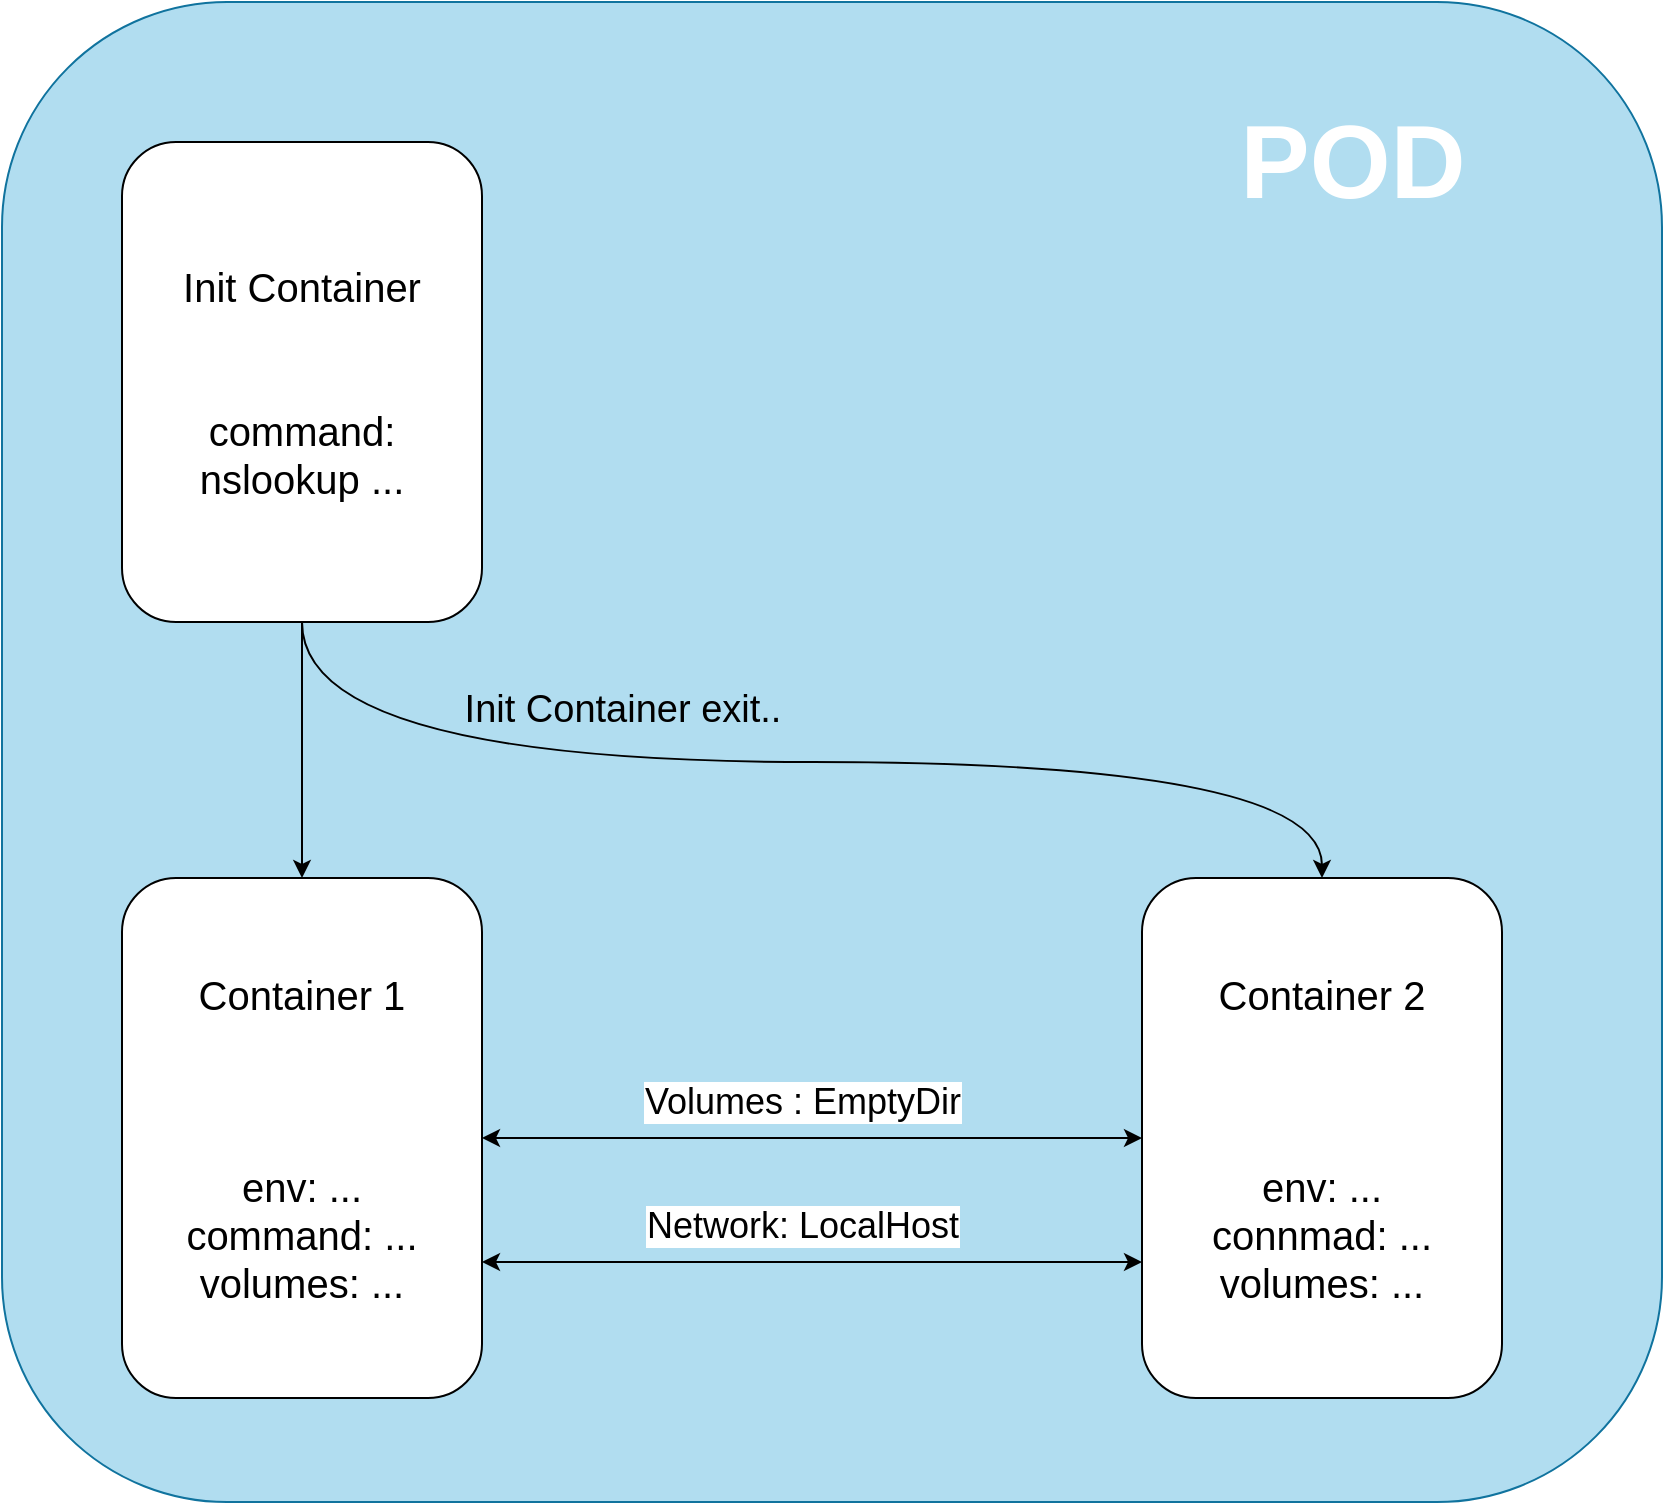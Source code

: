 <mxfile version="21.7.2" type="github">
  <diagram name="第 1 页" id="4jItoH7hiNGBiSz6dYL6">
    <mxGraphModel dx="1562" dy="1657" grid="1" gridSize="10" guides="1" tooltips="1" connect="1" arrows="1" fold="1" page="1" pageScale="1" pageWidth="1169" pageHeight="827" math="0" shadow="0">
      <root>
        <mxCell id="0" />
        <mxCell id="1" parent="0" />
        <mxCell id="yqzfMos9_s5q--L2E6B0-1" value="" style="rounded=1;whiteSpace=wrap;html=1;fillColor=#b1ddf0;strokeColor=#10739e;align=center;horizontal=1;verticalAlign=middle;movable=1;resizable=1;rotatable=1;deletable=1;editable=1;locked=0;connectable=1;" vertex="1" parent="1">
          <mxGeometry x="150" y="-200" width="830" height="750" as="geometry" />
        </mxCell>
        <mxCell id="yqzfMos9_s5q--L2E6B0-2" value="&lt;font style=&quot;font-size: 20px;&quot;&gt;Container 1&lt;br&gt;&lt;br&gt;&lt;br&gt;&lt;br&gt;env: ...&lt;br&gt;command: ...&lt;br&gt;volumes: ...&lt;br&gt;&lt;/font&gt;" style="rounded=1;whiteSpace=wrap;html=1;" vertex="1" parent="1">
          <mxGeometry x="210" y="238" width="180" height="260" as="geometry" />
        </mxCell>
        <mxCell id="yqzfMos9_s5q--L2E6B0-3" value="&lt;font style=&quot;font-size: 20px;&quot;&gt;Container 2&lt;br&gt;&lt;br&gt;&lt;br&gt;&lt;br&gt;env: ...&lt;br&gt;connmad: ...&lt;br&gt;volumes: ...&lt;br&gt;&lt;/font&gt;" style="rounded=1;whiteSpace=wrap;html=1;" vertex="1" parent="1">
          <mxGeometry x="720" y="238" width="180" height="260" as="geometry" />
        </mxCell>
        <mxCell id="yqzfMos9_s5q--L2E6B0-23" value="" style="endArrow=classic;startArrow=classic;html=1;rounded=0;" edge="1" parent="1" source="yqzfMos9_s5q--L2E6B0-2" target="yqzfMos9_s5q--L2E6B0-3">
          <mxGeometry width="50" height="50" relative="1" as="geometry">
            <mxPoint x="560" y="240" as="sourcePoint" />
            <mxPoint x="610" y="190" as="targetPoint" />
          </mxGeometry>
        </mxCell>
        <mxCell id="yqzfMos9_s5q--L2E6B0-25" value="&lt;font style=&quot;font-size: 18px;&quot;&gt;Volumes : EmptyDir&lt;/font&gt;" style="edgeLabel;html=1;align=center;verticalAlign=middle;resizable=0;points=[];movable=0;rotatable=0;deletable=0;editable=0;locked=1;connectable=0;" vertex="1" connectable="0" parent="yqzfMos9_s5q--L2E6B0-23">
          <mxGeometry x="-0.03" y="-3" relative="1" as="geometry">
            <mxPoint y="-21" as="offset" />
          </mxGeometry>
        </mxCell>
        <mxCell id="yqzfMos9_s5q--L2E6B0-28" value="" style="endArrow=classic;startArrow=classic;html=1;rounded=0;" edge="1" parent="1">
          <mxGeometry width="50" height="50" relative="1" as="geometry">
            <mxPoint x="390" y="430" as="sourcePoint" />
            <mxPoint x="720" y="430" as="targetPoint" />
          </mxGeometry>
        </mxCell>
        <mxCell id="yqzfMos9_s5q--L2E6B0-29" value="&lt;font style=&quot;font-size: 18px;&quot;&gt;Network: LocalHost&lt;br&gt;&lt;/font&gt;" style="edgeLabel;html=1;align=center;verticalAlign=middle;resizable=1;points=[];movable=1;rotatable=1;deletable=1;editable=1;locked=0;connectable=1;" vertex="1" connectable="0" parent="yqzfMos9_s5q--L2E6B0-28">
          <mxGeometry x="-0.03" y="-3" relative="1" as="geometry">
            <mxPoint y="-21" as="offset" />
          </mxGeometry>
        </mxCell>
        <mxCell id="yqzfMos9_s5q--L2E6B0-30" value="&lt;font style=&quot;font-size: 52px;&quot;&gt;POD&lt;/font&gt;" style="text;html=1;align=center;verticalAlign=middle;resizable=0;points=[];autosize=1;fillColor=none;fontColor=#FFFFFF;strokeColor=none;fontStyle=1" vertex="1" parent="1">
          <mxGeometry x="755" y="-160" width="140" height="80" as="geometry" />
        </mxCell>
        <mxCell id="yqzfMos9_s5q--L2E6B0-32" style="edgeStyle=orthogonalEdgeStyle;rounded=0;orthogonalLoop=1;jettySize=auto;html=1;curved=1;" edge="1" parent="1" source="yqzfMos9_s5q--L2E6B0-31" target="yqzfMos9_s5q--L2E6B0-3">
          <mxGeometry relative="1" as="geometry">
            <Array as="points">
              <mxPoint x="300" y="180" />
              <mxPoint x="810" y="180" />
            </Array>
          </mxGeometry>
        </mxCell>
        <mxCell id="yqzfMos9_s5q--L2E6B0-34" value="&lt;font style=&quot;font-size: 19px;&quot;&gt;Init Container exit..&lt;br&gt;&lt;/font&gt;" style="edgeLabel;html=1;align=center;verticalAlign=middle;resizable=0;points=[];labelBackgroundColor=none;" vertex="1" connectable="0" parent="yqzfMos9_s5q--L2E6B0-32">
          <mxGeometry x="-0.63" y="26" relative="1" as="geometry">
            <mxPoint x="112" as="offset" />
          </mxGeometry>
        </mxCell>
        <mxCell id="yqzfMos9_s5q--L2E6B0-33" style="edgeStyle=orthogonalEdgeStyle;rounded=0;orthogonalLoop=1;jettySize=auto;html=1;" edge="1" parent="1" source="yqzfMos9_s5q--L2E6B0-31" target="yqzfMos9_s5q--L2E6B0-2">
          <mxGeometry relative="1" as="geometry" />
        </mxCell>
        <mxCell id="yqzfMos9_s5q--L2E6B0-31" value="&lt;font style=&quot;font-size: 20px;&quot;&gt;Init Container&lt;br&gt;&lt;br&gt;&lt;br&gt;command: nslookup ...&lt;br&gt;&lt;/font&gt;" style="rounded=1;whiteSpace=wrap;html=1;" vertex="1" parent="1">
          <mxGeometry x="210" y="-130" width="180" height="240" as="geometry" />
        </mxCell>
      </root>
    </mxGraphModel>
  </diagram>
</mxfile>
